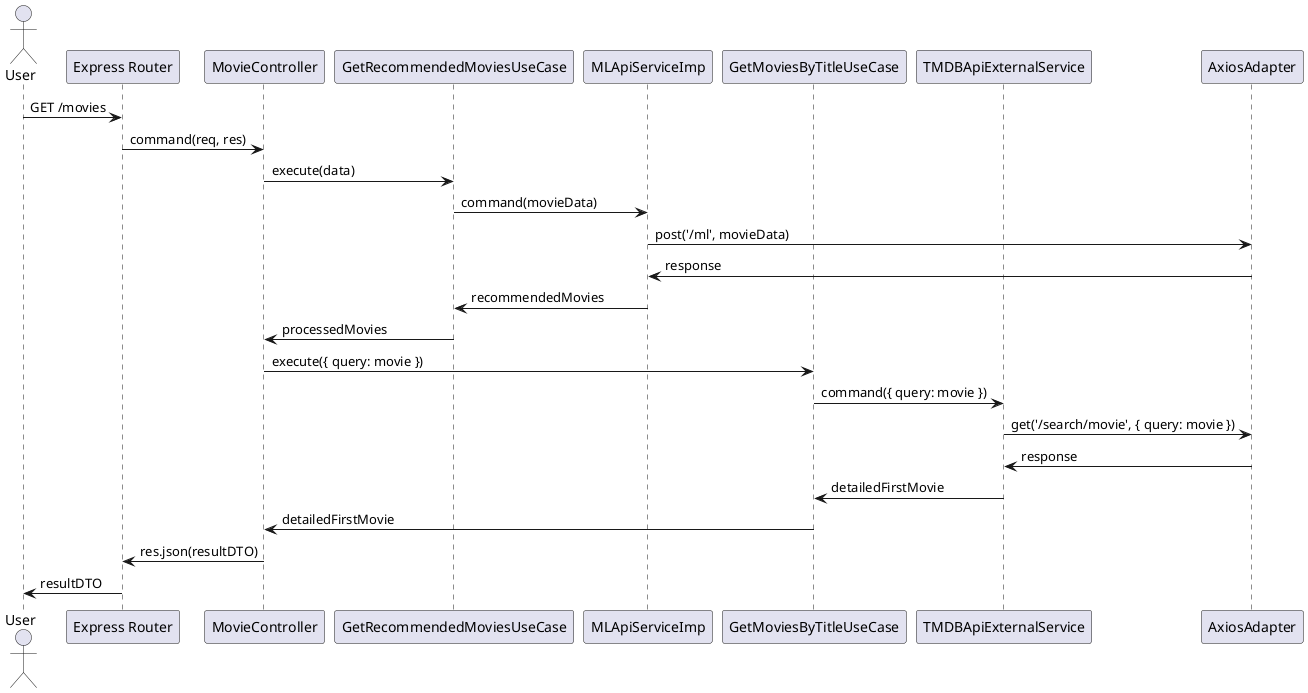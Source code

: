 @startuml
actor User
participant "Express Router" as Router
participant "MovieController" as Controller
participant "GetRecommendedMoviesUseCase" as GetRecommendedMovies
participant "MLApiServiceImp" as MLApiService
participant "GetMoviesByTitleUseCase" as GetMoviesByTitle
participant "TMDBApiExternalService" as TMDBApiService
participant "AxiosAdapter" as Axios

User -> Router: GET /movies
Router -> Controller: command(req, res)
Controller -> GetRecommendedMovies: execute(data)
GetRecommendedMovies -> MLApiService: command(movieData)
MLApiService -> Axios: post('/ml', movieData)
Axios -> MLApiService: response
MLApiService -> GetRecommendedMovies: recommendedMovies
GetRecommendedMovies -> Controller: processedMovies
Controller -> GetMoviesByTitle: execute({ query: movie })
GetMoviesByTitle -> TMDBApiService: command({ query: movie })
TMDBApiService -> Axios: get('/search/movie', { query: movie })
Axios -> TMDBApiService: response
TMDBApiService -> GetMoviesByTitle: detailedFirstMovie
GetMoviesByTitle -> Controller: detailedFirstMovie
Controller -> Router: res.json(resultDTO)
Router -> User: resultDTO
@enduml
